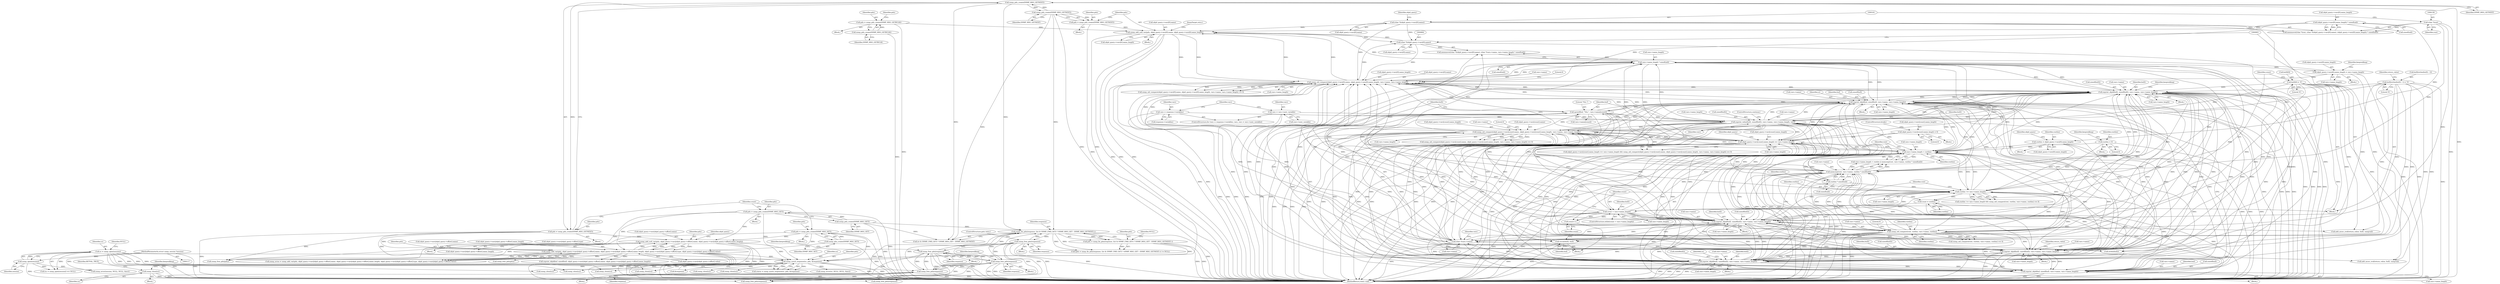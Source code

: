 digraph "0_php_cab1c3b3708eead315e033359d07049b23b147a3_5@API" {
"1000496" [label="(Call,snmp_close(ss))"];
"1000459" [label="(Call,snmp_synch_response(ss, pdu, &response))"];
"1000197" [label="(Call,ss = snmp_open(session))"];
"1000199" [label="(Call,snmp_open(session))"];
"1000120" [label="(MethodParameterIn,struct snmp_session *session)"];
"1000311" [label="(Call,pdu = snmp_pdu_create(SNMP_MSG_SET))"];
"1000313" [label="(Call,snmp_pdu_create(SNMP_MSG_SET))"];
"1000291" [label="(Call,pdu = snmp_pdu_create(SNMP_MSG_GET))"];
"1000293" [label="(Call,snmp_pdu_create(SNMP_MSG_GET))"];
"1001085" [label="(Call,pdu = snmp_fix_pdu(response, ((st & SNMP_CMD_GET) ? SNMP_MSG_GET : SNMP_MSG_GETNEXT) ))"];
"1001087" [label="(Call,snmp_fix_pdu(response, ((st & SNMP_CMD_GET) ? SNMP_MSG_GET : SNMP_MSG_GETNEXT) ))"];
"1001154" [label="(Call,snmp_free_pdu(response))"];
"1001097" [label="(Call,snmp_free_pdu(response))"];
"1000963" [label="(Call,snmp_free_pdu(response))"];
"1001055" [label="(Call,snmp_free_pdu(response))"];
"1000303" [label="(Call,snmp_pdu_create(SNMP_MSG_GETNEXT))"];
"1000246" [label="(Call,snmp_pdu_create(SNMP_MSG_GETNEXT))"];
"1000268" [label="(Call,snmp_add_null_var(pdu, objid_query->vars[0].name, objid_query->vars[0].name_length))"];
"1000250" [label="(Call,pdu = snmp_pdu_create(SNMP_MSG_GETBULK))"];
"1000252" [label="(Call,snmp_pdu_create(SNMP_MSG_GETBULK))"];
"1000244" [label="(Call,pdu = snmp_pdu_create(SNMP_MSG_GETNEXT))"];
"1000893" [label="(Call,(char *)(objid_query->vars[0].name))"];
"1000854" [label="(Call,snmp_oid_compare(objid_query->vars[0].name, objid_query->vars[0].name_length, vars->name, vars->name_length))"];
"1000160" [label="(Call,(char *)(objid_query->vars[0].name))"];
"1000913" [label="(Call,objid_query->vars[0].name_length = vars->name_length)"];
"1000907" [label="(Call,vars->name_length * sizeof(oid))"];
"1000553" [label="(Call,snprint_value(buf2, sizeof(buf2), vars->name, vars->name_length, vars))"];
"1000772" [label="(Call,buf2[0] = '\0')"];
"1000800" [label="(Call,buf2[strlen(buf2) - 1] = '\0')"];
"1000787" [label="(Call,sprintf(buf, \"%lu.\", vars->name[count]))"];
"1001064" [label="(Call,snprint_objid(buf, sizeof(buf), vars->name, vars->name_length))"];
"1000674" [label="(Call,snmp_oid_compare(objid_query->vars[count].name, objid_query->vars[count].name_length, vars->name, vars->name_length))"];
"1000662" [label="(Call,objid_query->vars[count].name_length == vars->name_length)"];
"1000700" [label="(Call,objid_query->vars[count].name_length = 0)"];
"1000877" [label="(Call,snprint_objid(buf2, sizeof(buf2), vars->name, vars->name_length))"];
"1000745" [label="(Call,snprint_objid(buf2, sizeof(buf2), vars->name, vars->name_length))"];
"1000902" [label="(Call,(char *)vars->name)"];
"1000725" [label="(Call,snprint_objid(buf2, sizeof(buf2), vars->name, vars->name_length))"];
"1000814" [label="(Call,snprint_objid(buf2, sizeof(buf2), vars->name, vars->name_length))"];
"1000576" [label="(Call,memcmp(root, vars->name, rootlen * sizeof(oid)))"];
"1000157" [label="(Call,(char *)root)"];
"1000763" [label="(Call,snmp_oid_compare(root, rootlen, vars->name, rootlen))"];
"1000757" [label="(Call,rootlen <= vars->name_length)"];
"1000571" [label="(Call,vars->name_length < rootlen)"];
"1000781" [label="(Call,count < vars->name_length)"];
"1000798" [label="(Call,count++)"];
"1000777" [label="(Call,count = rootlen)"];
"1000179" [label="(Call,rootlen = objid_query->vars[0].name_length)"];
"1000169" [label="(Call,(objid_query->vars[0].name_length) * sizeof(oid))"];
"1000581" [label="(Call,rootlen * sizeof(oid))"];
"1000132" [label="(Call,rootlen = 0)"];
"1000543" [label="(Call,snprint_objid(buf, sizeof(buf), vars->name, vars->name_length))"];
"1000795" [label="(Call,strcat(buf2, buf))"];
"1000501" [label="(Call,vars = response->variables)"];
"1000507" [label="(Call,vars = vars->next_variable)"];
"1000423" [label="(Call,snmp_add_null_var(pdu, objid_query->vars[objid_query->offset].name, objid_query->vars[objid_query->offset].name_length))"];
"1000301" [label="(Call,pdu = snmp_pdu_create(SNMP_MSG_GETNEXT))"];
"1000354" [label="(Call,snmp_add_var(pdu, objid_query->vars[objid_query->offset].name, objid_query->vars[objid_query->offset].name_length, objid_query->vars[objid_query->offset].type, objid_query->vars[objid_query->offset].value))"];
"1001063" [label="(Block,)"];
"1000177" [label="(Call,sizeof(oid))"];
"1001154" [label="(Call,snmp_free_pdu(response))"];
"1000797" [label="(Identifier,buf)"];
"1000243" [label="(Block,)"];
"1000764" [label="(Identifier,root)"];
"1000498" [label="(Identifier,RETVAL_TRUE)"];
"1000269" [label="(Identifier,pdu)"];
"1000808" [label="(Call,add_assoc_zval(return_value, buf2, snmpval))"];
"1000895" [label="(Call,objid_query->vars[0].name)"];
"1000355" [label="(Identifier,pdu)"];
"1000762" [label="(Call,snmp_oid_compare(root, rootlen, vars->name, rootlen) == 0)"];
"1000769" [label="(Identifier,rootlen)"];
"1000809" [label="(Identifier,return_value)"];
"1001055" [label="(Call,snmp_free_pdu(response))"];
"1000494" [label="(Call,snmp_free_pdu(response))"];
"1000200" [label="(Identifier,session)"];
"1000763" [label="(Call,snmp_oid_compare(root, rootlen, vars->name, rootlen))"];
"1000452" [label="(Call,snmp_close(ss))"];
"1000170" [label="(Call,objid_query->vars[0].name_length)"];
"1000500" [label="(ControlStructure,for (vars = response->variables; vars; vars = vars->next_variable))"];
"1000756" [label="(Call,rootlen <= vars->name_length && snmp_oid_compare(root, rootlen, vars->name, rootlen) == 0)"];
"1000314" [label="(Identifier,SNMP_MSG_SET)"];
"1000554" [label="(Identifier,buf2)"];
"1000256" [label="(Identifier,pdu)"];
"1001089" [label="(Call,(st & SNMP_CMD_GET) ? SNMP_MSG_GET : SNMP_MSG_GETNEXT)"];
"1000249" [label="(Block,)"];
"1000547" [label="(Call,vars->name)"];
"1000921" [label="(Call,vars->name_length)"];
"1000133" [label="(Identifier,rootlen)"];
"1000544" [label="(Identifier,buf)"];
"1000543" [label="(Call,snprint_objid(buf, sizeof(buf), vars->name, vars->name_length))"];
"1000545" [label="(Call,sizeof(buf))"];
"1001096" [label="(Block,)"];
"1000709" [label="(ControlStructure,break;)"];
"1000966" [label="(Identifier,keepwalking)"];
"1000507" [label="(Call,vars = vars->next_variable)"];
"1000904" [label="(Call,vars->name)"];
"1000963" [label="(Call,snmp_free_pdu(response))"];
"1000964" [label="(Identifier,response)"];
"1000199" [label="(Call,snmp_open(session))"];
"1000814" [label="(Call,snprint_objid(buf2, sizeof(buf2), vars->name, vars->name_length))"];
"1000661" [label="(Call,objid_query->vars[count].name_length == vars->name_length && snmp_oid_compare(objid_query->vars[count].name, objid_query->vars[count].name_length, vars->name, vars->name_length) == 0)"];
"1000246" [label="(Call,snmp_pdu_create(SNMP_MSG_GETNEXT))"];
"1000787" [label="(Call,sprintf(buf, \"%lu.\", vars->name[count]))"];
"1000825" [label="(Identifier,return_value)"];
"1000869" [label="(Call,vars->name)"];
"1000771" [label="(Block,)"];
"1000877" [label="(Call,snprint_objid(buf2, sizeof(buf2), vars->name, vars->name_length))"];
"1000157" [label="(Call,(char *)root)"];
"1000134" [label="(Literal,0)"];
"1000777" [label="(Call,count = rootlen)"];
"1000132" [label="(Call,rootlen = 0)"];
"1000875" [label="(Literal,0)"];
"1000888" [label="(Identifier,keepwalking)"];
"1000422" [label="(Block,)"];
"1000317" [label="(Call,snmp_close(ss))"];
"1000383" [label="(Call,objid_query->vars[objid_query->offset].value)"];
"1000356" [label="(Call,objid_query->vars[objid_query->offset].name)"];
"1000120" [label="(MethodParameterIn,struct snmp_session *session)"];
"1000902" [label="(Call,(char *)vars->name)"];
"1000800" [label="(Call,buf2[strlen(buf2) - 1] = '\0')"];
"1000583" [label="(Call,sizeof(oid))"];
"1000804" [label="(Call,strlen(buf2))"];
"1000759" [label="(Call,vars->name_length)"];
"1000424" [label="(Identifier,pdu)"];
"1001095" [label="(Identifier,NULL)"];
"1000550" [label="(Call,vars->name_length)"];
"1000311" [label="(Call,pdu = snmp_pdu_create(SNMP_MSG_SET))"];
"1000292" [label="(Identifier,pdu)"];
"1000323" [label="(Identifier,count)"];
"1000450" [label="(Call,snmp_free_pdu(pdu))"];
"1000310" [label="(Block,)"];
"1000957" [label="(Block,)"];
"1000773" [label="(Call,buf2[0])"];
"1000245" [label="(Identifier,pdu)"];
"1000179" [label="(Call,rootlen = objid_query->vars[0].name_length)"];
"1000227" [label="(Identifier,keepwalking)"];
"1001085" [label="(Call,pdu = snmp_fix_pdu(response, ((st & SNMP_CMD_GET) ? SNMP_MSG_GET : SNMP_MSG_GETNEXT) ))"];
"1000393" [label="(Call,snprint_objid(buf, sizeof(buf), objid_query->vars[objid_query->offset].name, objid_query->vars[objid_query->offset].name_length))"];
"1000180" [label="(Identifier,rootlen)"];
"1001056" [label="(Identifier,response)"];
"1000501" [label="(Call,vars = response->variables)"];
"1000508" [label="(Identifier,vars)"];
"1000303" [label="(Call,snmp_pdu_create(SNMP_MSG_GETNEXT))"];
"1000757" [label="(Call,rootlen <= vars->name_length)"];
"1000173" [label="(Identifier,objid_query)"];
"1000560" [label="(Call,vars->name_length)"];
"1000925" [label="(Identifier,keepwalking)"];
"1000758" [label="(Identifier,rootlen)"];
"1001158" [label="(MethodReturn,static void)"];
"1000790" [label="(Call,vars->name[count])"];
"1000313" [label="(Call,snmp_pdu_create(SNMP_MSG_SET))"];
"1001155" [label="(Identifier,response)"];
"1001058" [label="(Identifier,keepwalking)"];
"1000509" [label="(Call,vars->next_variable)"];
"1000434" [label="(Call,objid_query->vars[objid_query->offset].name_length)"];
"1000766" [label="(Call,vars->name)"];
"1000203" [label="(Call,snmp_error(session, NULL, NULL, &err))"];
"1000352" [label="(Call,snmp_errno = snmp_add_var(pdu, objid_query->vars[objid_query->offset].name, objid_query->vars[objid_query->offset].name_length, objid_query->vars[objid_query->offset].type, objid_query->vars[objid_query->offset].value))"];
"1000244" [label="(Call,pdu = snmp_pdu_create(SNMP_MSG_GETNEXT))"];
"1000555" [label="(Call,sizeof(buf2))"];
"1000732" [label="(Call,vars->name_length)"];
"1000190" [label="(Identifier,objid_query)"];
"1000692" [label="(Call,vars->name_length)"];
"1000459" [label="(Call,snmp_synch_response(ss, pdu, &response))"];
"1000462" [label="(Call,&response)"];
"1000788" [label="(Identifier,buf)"];
"1000162" [label="(Call,objid_query->vars[0].name)"];
"1000304" [label="(Identifier,SNMP_MSG_GETNEXT)"];
"1000818" [label="(Call,vars->name)"];
"1001100" [label="(Call,snmp_free_pdu(response))"];
"1000770" [label="(Literal,0)"];
"1000302" [label="(Identifier,pdu)"];
"1000813" [label="(Block,)"];
"1000682" [label="(Call,objid_query->vars[count].name_length)"];
"1000727" [label="(Call,sizeof(buf2))"];
"1000247" [label="(Identifier,SNMP_MSG_GETNEXT)"];
"1000815" [label="(Identifier,buf2)"];
"1000576" [label="(Call,memcmp(root, vars->name, rootlen * sizeof(oid)))"];
"1000724" [label="(Block,)"];
"1000291" [label="(Call,pdu = snmp_pdu_create(SNMP_MSG_GET))"];
"1000277" [label="(Call,objid_query->vars[0].name_length)"];
"1000250" [label="(Call,pdu = snmp_pdu_create(SNMP_MSG_GETBULK))"];
"1000708" [label="(Literal,0)"];
"1001102" [label="(Call,snmp_close(ss))"];
"1000460" [label="(Identifier,ss)"];
"1000678" [label="(Identifier,objid_query)"];
"1000268" [label="(Call,snmp_add_null_var(pdu, objid_query->vars[0].name, objid_query->vars[0].name_length))"];
"1000786" [label="(Block,)"];
"1000779" [label="(Identifier,rootlen)"];
"1000582" [label="(Identifier,rootlen)"];
"1000301" [label="(Call,pdu = snmp_pdu_create(SNMP_MSG_GETNEXT))"];
"1001153" [label="(Block,)"];
"1000914" [label="(Call,objid_query->vars[0].name_length)"];
"1000689" [label="(Call,vars->name)"];
"1000879" [label="(Call,sizeof(buf2))"];
"1000843" [label="(Identifier,st)"];
"1001029" [label="(Block,)"];
"1000749" [label="(Call,vars->name)"];
"1001126" [label="(Call,snmp_close(ss))"];
"1000782" [label="(Identifier,count)"];
"1000122" [label="(Block,)"];
"1001087" [label="(Call,snmp_fix_pdu(response, ((st & SNMP_CMD_GET) ? SNMP_MSG_GET : SNMP_MSG_GETNEXT) ))"];
"1000251" [label="(Identifier,pdu)"];
"1000913" [label="(Call,objid_query->vars[0].name_length = vars->name_length)"];
"1000575" [label="(Identifier,rootlen)"];
"1000881" [label="(Call,vars->name)"];
"1000884" [label="(Call,vars->name_length)"];
"1000662" [label="(Call,objid_query->vars[count].name_length == vars->name_length)"];
"1001098" [label="(Identifier,response)"];
"1000853" [label="(Call,snmp_oid_compare(objid_query->vars[0].name, objid_query->vars[0].name_length, vars->name, vars->name_length) >= 0)"];
"1000563" [label="(Identifier,vars)"];
"1000270" [label="(Call,objid_query->vars[0].name)"];
"1000781" [label="(Call,count < vars->name_length)"];
"1000891" [label="(Block,)"];
"1000457" [label="(Call,status = snmp_synch_response(ss, pdu, &response))"];
"1000480" [label="(Block,)"];
"1000456" [label="(JumpTarget,retry:)"];
"1000907" [label="(Call,vars->name_length * sizeof(oid))"];
"1000198" [label="(Identifier,ss)"];
"1001064" [label="(Call,snprint_objid(buf, sizeof(buf), vars->name, vars->name_length))"];
"1000862" [label="(Call,objid_query->vars[0].name_length)"];
"1000745" [label="(Call,snprint_objid(buf2, sizeof(buf2), vars->name, vars->name_length))"];
"1000776" [label="(Literal,'\0')"];
"1000824" [label="(Call,add_assoc_zval(return_value, buf2, snmpval))"];
"1000581" [label="(Call,rootlen * sizeof(oid))"];
"1000909" [label="(Identifier,vars)"];
"1000802" [label="(Identifier,buf2)"];
"1001071" [label="(Call,vars->name_length)"];
"1000801" [label="(Call,buf2[strlen(buf2) - 1])"];
"1000778" [label="(Identifier,count)"];
"1000789" [label="(Literal,\"%lu.\")"];
"1000417" [label="(Call,snmp_close(ss))"];
"1000423" [label="(Call,snmp_add_null_var(pdu, objid_query->vars[objid_query->offset].name, objid_query->vars[objid_query->offset].name_length))"];
"1000893" [label="(Call,(char *)(objid_query->vars[0].name))"];
"1000876" [label="(Block,)"];
"1000695" [label="(Literal,0)"];
"1000155" [label="(Block,)"];
"1000341" [label="(Identifier,objid_query)"];
"1000497" [label="(Identifier,ss)"];
"1000201" [label="(Identifier,NULL)"];
"1000725" [label="(Call,snprint_objid(buf2, sizeof(buf2), vars->name, vars->name_length))"];
"1001066" [label="(Call,sizeof(buf))"];
"1000807" [label="(Literal,'\0')"];
"1000878" [label="(Identifier,buf2)"];
"1000572" [label="(Call,vars->name_length)"];
"1000290" [label="(Block,)"];
"1000674" [label="(Call,snmp_oid_compare(objid_query->vars[count].name, objid_query->vars[count].name_length, vars->name, vars->name_length))"];
"1000701" [label="(Call,objid_query->vars[count].name_length)"];
"1000855" [label="(Call,objid_query->vars[0].name)"];
"1001068" [label="(Call,vars->name)"];
"1000746" [label="(Identifier,buf2)"];
"1000197" [label="(Call,ss = snmp_open(session))"];
"1000531" [label="(Block,)"];
"1000729" [label="(Call,vars->name)"];
"1000300" [label="(Block,)"];
"1001097" [label="(Call,snmp_free_pdu(response))"];
"1001078" [label="(Identifier,st)"];
"1000772" [label="(Call,buf2[0] = '\0')"];
"1001156" [label="(Call,snmp_close(ss))"];
"1000726" [label="(Identifier,buf2)"];
"1000169" [label="(Call,(objid_query->vars[0].name_length) * sizeof(oid))"];
"1000747" [label="(Call,sizeof(buf2))"];
"1000798" [label="(Call,count++)"];
"1000415" [label="(Call,snmp_free_pdu(pdu))"];
"1000854" [label="(Call,snmp_oid_compare(objid_query->vars[0].name, objid_query->vars[0].name_length, vars->name, vars->name_length))"];
"1000293" [label="(Call,snmp_pdu_create(SNMP_MSG_GET))"];
"1000570" [label="(Call,vars->name_length < rootlen || memcmp(root, vars->name, rootlen * sizeof(oid)))"];
"1001099" [label="(ControlStructure,goto retry;)"];
"1000571" [label="(Call,vars->name_length < rootlen)"];
"1000553" [label="(Call,snprint_value(buf2, sizeof(buf2), vars->name, vars->name_length, vars))"];
"1000160" [label="(Call,(char *)(objid_query->vars[0].name))"];
"1000496" [label="(Call,snmp_close(ss))"];
"1000365" [label="(Call,objid_query->vars[objid_query->offset].name_length)"];
"1000795" [label="(Call,strcat(buf2, buf))"];
"1000252" [label="(Call,snmp_pdu_create(SNMP_MSG_GETBULK))"];
"1000765" [label="(Identifier,rootlen)"];
"1000502" [label="(Identifier,vars)"];
"1000564" [label="(ControlStructure,continue;)"];
"1000752" [label="(Call,vars->name_length)"];
"1000461" [label="(Identifier,pdu)"];
"1000354" [label="(Call,snmp_add_var(pdu, objid_query->vars[objid_query->offset].name, objid_query->vars[objid_query->offset].name_length, objid_query->vars[objid_query->offset].type, objid_query->vars[objid_query->offset].value))"];
"1000294" [label="(Identifier,SNMP_MSG_GET)"];
"1000796" [label="(Identifier,buf2)"];
"1000780" [label="(ControlStructure,while(count < vars->name_length))"];
"1000425" [label="(Call,objid_query->vars[objid_query->offset].name)"];
"1000181" [label="(Call,objid_query->vars[0].name_length)"];
"1000557" [label="(Call,vars->name)"];
"1000816" [label="(Call,sizeof(buf2))"];
"1000663" [label="(Call,objid_query->vars[count].name_length)"];
"1000908" [label="(Call,vars->name_length)"];
"1000253" [label="(Identifier,SNMP_MSG_GETBULK)"];
"1001088" [label="(Identifier,response)"];
"1000673" [label="(Call,snmp_oid_compare(objid_query->vars[count].name, objid_query->vars[count].name_length, vars->name, vars->name_length) == 0)"];
"1000503" [label="(Call,response->variables)"];
"1000506" [label="(Identifier,vars)"];
"1000374" [label="(Call,objid_query->vars[objid_query->offset].type)"];
"1000236" [label="(Block,)"];
"1000670" [label="(Call,vars->name_length)"];
"1000799" [label="(Identifier,count)"];
"1000312" [label="(Identifier,pdu)"];
"1000700" [label="(Call,objid_query->vars[count].name_length = 0)"];
"1000872" [label="(Call,vars->name_length)"];
"1000744" [label="(Block,)"];
"1000142" [label="(Identifier,keepwalking)"];
"1001132" [label="(Call,snmp_error(ss, NULL, NULL, &err))"];
"1001065" [label="(Identifier,buf)"];
"1000821" [label="(Call,vars->name_length)"];
"1000156" [label="(Call,memmove((char *)root, (char *)(objid_query->vars[0].name), (objid_query->vars[0].name_length) * sizeof(oid)))"];
"1000578" [label="(Call,vars->name)"];
"1000911" [label="(Call,sizeof(oid))"];
"1000196" [label="(Call,(ss = snmp_open(session)) == NULL)"];
"1000783" [label="(Call,vars->name_length)"];
"1001086" [label="(Identifier,pdu)"];
"1001084" [label="(Call,(pdu = snmp_fix_pdu(response, ((st & SNMP_CMD_GET) ? SNMP_MSG_GET : SNMP_MSG_GETNEXT) )) != NULL)"];
"1000696" [label="(Block,)"];
"1000159" [label="(Identifier,root)"];
"1000892" [label="(Call,memmove((char *)(objid_query->vars[0].name), (char *)vars->name, vars->name_length * sizeof(oid)))"];
"1000675" [label="(Call,objid_query->vars[count].name)"];
"1000577" [label="(Identifier,root)"];
"1000496" -> "1000480"  [label="AST: "];
"1000496" -> "1000497"  [label="CFG: "];
"1000497" -> "1000496"  [label="AST: "];
"1000498" -> "1000496"  [label="CFG: "];
"1000496" -> "1001158"  [label="DDG: "];
"1000496" -> "1001158"  [label="DDG: "];
"1000459" -> "1000496"  [label="DDG: "];
"1000459" -> "1000457"  [label="AST: "];
"1000459" -> "1000462"  [label="CFG: "];
"1000460" -> "1000459"  [label="AST: "];
"1000461" -> "1000459"  [label="AST: "];
"1000462" -> "1000459"  [label="AST: "];
"1000457" -> "1000459"  [label="CFG: "];
"1000459" -> "1001158"  [label="DDG: "];
"1000459" -> "1001158"  [label="DDG: "];
"1000459" -> "1000317"  [label="DDG: "];
"1000459" -> "1000417"  [label="DDG: "];
"1000459" -> "1000452"  [label="DDG: "];
"1000459" -> "1000457"  [label="DDG: "];
"1000459" -> "1000457"  [label="DDG: "];
"1000459" -> "1000457"  [label="DDG: "];
"1000197" -> "1000459"  [label="DDG: "];
"1000311" -> "1000459"  [label="DDG: "];
"1000291" -> "1000459"  [label="DDG: "];
"1001085" -> "1000459"  [label="DDG: "];
"1000268" -> "1000459"  [label="DDG: "];
"1000423" -> "1000459"  [label="DDG: "];
"1000301" -> "1000459"  [label="DDG: "];
"1000354" -> "1000459"  [label="DDG: "];
"1000459" -> "1001102"  [label="DDG: "];
"1000459" -> "1001126"  [label="DDG: "];
"1000459" -> "1001132"  [label="DDG: "];
"1000459" -> "1001156"  [label="DDG: "];
"1000197" -> "1000196"  [label="AST: "];
"1000197" -> "1000199"  [label="CFG: "];
"1000198" -> "1000197"  [label="AST: "];
"1000199" -> "1000197"  [label="AST: "];
"1000201" -> "1000197"  [label="CFG: "];
"1000197" -> "1001158"  [label="DDG: "];
"1000197" -> "1001158"  [label="DDG: "];
"1000197" -> "1000196"  [label="DDG: "];
"1000199" -> "1000197"  [label="DDG: "];
"1000197" -> "1000317"  [label="DDG: "];
"1000197" -> "1000417"  [label="DDG: "];
"1000197" -> "1000452"  [label="DDG: "];
"1000197" -> "1001156"  [label="DDG: "];
"1000199" -> "1000200"  [label="CFG: "];
"1000200" -> "1000199"  [label="AST: "];
"1000199" -> "1001158"  [label="DDG: "];
"1000199" -> "1000196"  [label="DDG: "];
"1000120" -> "1000199"  [label="DDG: "];
"1000199" -> "1000203"  [label="DDG: "];
"1000120" -> "1000117"  [label="AST: "];
"1000120" -> "1001158"  [label="DDG: "];
"1000120" -> "1000203"  [label="DDG: "];
"1000311" -> "1000310"  [label="AST: "];
"1000311" -> "1000313"  [label="CFG: "];
"1000312" -> "1000311"  [label="AST: "];
"1000313" -> "1000311"  [label="AST: "];
"1000323" -> "1000311"  [label="CFG: "];
"1000311" -> "1001158"  [label="DDG: "];
"1000313" -> "1000311"  [label="DDG: "];
"1000311" -> "1000354"  [label="DDG: "];
"1000311" -> "1000423"  [label="DDG: "];
"1000311" -> "1000450"  [label="DDG: "];
"1000313" -> "1000314"  [label="CFG: "];
"1000314" -> "1000313"  [label="AST: "];
"1000313" -> "1001158"  [label="DDG: "];
"1000291" -> "1000290"  [label="AST: "];
"1000291" -> "1000293"  [label="CFG: "];
"1000292" -> "1000291"  [label="AST: "];
"1000293" -> "1000291"  [label="AST: "];
"1000323" -> "1000291"  [label="CFG: "];
"1000291" -> "1001158"  [label="DDG: "];
"1000293" -> "1000291"  [label="DDG: "];
"1000291" -> "1000354"  [label="DDG: "];
"1000291" -> "1000423"  [label="DDG: "];
"1000291" -> "1000450"  [label="DDG: "];
"1000293" -> "1000294"  [label="CFG: "];
"1000294" -> "1000293"  [label="AST: "];
"1000293" -> "1001158"  [label="DDG: "];
"1000293" -> "1001087"  [label="DDG: "];
"1000293" -> "1001089"  [label="DDG: "];
"1001085" -> "1001084"  [label="AST: "];
"1001085" -> "1001087"  [label="CFG: "];
"1001086" -> "1001085"  [label="AST: "];
"1001087" -> "1001085"  [label="AST: "];
"1001095" -> "1001085"  [label="CFG: "];
"1001085" -> "1001158"  [label="DDG: "];
"1001085" -> "1001158"  [label="DDG: "];
"1001085" -> "1001084"  [label="DDG: "];
"1001087" -> "1001085"  [label="DDG: "];
"1001087" -> "1001085"  [label="DDG: "];
"1001087" -> "1001089"  [label="CFG: "];
"1001088" -> "1001087"  [label="AST: "];
"1001089" -> "1001087"  [label="AST: "];
"1001087" -> "1001158"  [label="DDG: "];
"1001087" -> "1001084"  [label="DDG: "];
"1001087" -> "1001084"  [label="DDG: "];
"1001154" -> "1001087"  [label="DDG: "];
"1001097" -> "1001087"  [label="DDG: "];
"1000963" -> "1001087"  [label="DDG: "];
"1001055" -> "1001087"  [label="DDG: "];
"1000303" -> "1001087"  [label="DDG: "];
"1000246" -> "1001087"  [label="DDG: "];
"1001087" -> "1001097"  [label="DDG: "];
"1001087" -> "1001100"  [label="DDG: "];
"1001154" -> "1001153"  [label="AST: "];
"1001154" -> "1001155"  [label="CFG: "];
"1001155" -> "1001154"  [label="AST: "];
"1000227" -> "1001154"  [label="CFG: "];
"1001154" -> "1001158"  [label="DDG: "];
"1001154" -> "1001158"  [label="DDG: "];
"1001154" -> "1000494"  [label="DDG: "];
"1001154" -> "1000963"  [label="DDG: "];
"1001154" -> "1001055"  [label="DDG: "];
"1001154" -> "1001100"  [label="DDG: "];
"1001097" -> "1001154"  [label="DDG: "];
"1000963" -> "1001154"  [label="DDG: "];
"1001055" -> "1001154"  [label="DDG: "];
"1001097" -> "1001096"  [label="AST: "];
"1001097" -> "1001098"  [label="CFG: "];
"1001098" -> "1001097"  [label="AST: "];
"1001099" -> "1001097"  [label="CFG: "];
"1001097" -> "1001158"  [label="DDG: "];
"1001097" -> "1001158"  [label="DDG: "];
"1001097" -> "1000494"  [label="DDG: "];
"1001097" -> "1000963"  [label="DDG: "];
"1001097" -> "1001055"  [label="DDG: "];
"1001097" -> "1001100"  [label="DDG: "];
"1000963" -> "1000957"  [label="AST: "];
"1000963" -> "1000964"  [label="CFG: "];
"1000964" -> "1000963"  [label="AST: "];
"1000966" -> "1000963"  [label="CFG: "];
"1000963" -> "1001158"  [label="DDG: "];
"1000963" -> "1001158"  [label="DDG: "];
"1000963" -> "1000494"  [label="DDG: "];
"1001055" -> "1000963"  [label="DDG: "];
"1000963" -> "1001055"  [label="DDG: "];
"1000963" -> "1001100"  [label="DDG: "];
"1001055" -> "1001029"  [label="AST: "];
"1001055" -> "1001056"  [label="CFG: "];
"1001056" -> "1001055"  [label="AST: "];
"1001058" -> "1001055"  [label="CFG: "];
"1001055" -> "1001158"  [label="DDG: "];
"1001055" -> "1001158"  [label="DDG: "];
"1001055" -> "1000494"  [label="DDG: "];
"1001055" -> "1001100"  [label="DDG: "];
"1000303" -> "1000301"  [label="AST: "];
"1000303" -> "1000304"  [label="CFG: "];
"1000304" -> "1000303"  [label="AST: "];
"1000301" -> "1000303"  [label="CFG: "];
"1000303" -> "1001158"  [label="DDG: "];
"1000303" -> "1000246"  [label="DDG: "];
"1000303" -> "1000301"  [label="DDG: "];
"1000246" -> "1000303"  [label="DDG: "];
"1000303" -> "1001089"  [label="DDG: "];
"1000246" -> "1000244"  [label="AST: "];
"1000246" -> "1000247"  [label="CFG: "];
"1000247" -> "1000246"  [label="AST: "];
"1000244" -> "1000246"  [label="CFG: "];
"1000246" -> "1001158"  [label="DDG: "];
"1000246" -> "1000244"  [label="DDG: "];
"1000246" -> "1001089"  [label="DDG: "];
"1000268" -> "1000236"  [label="AST: "];
"1000268" -> "1000277"  [label="CFG: "];
"1000269" -> "1000268"  [label="AST: "];
"1000270" -> "1000268"  [label="AST: "];
"1000277" -> "1000268"  [label="AST: "];
"1000456" -> "1000268"  [label="CFG: "];
"1000268" -> "1001158"  [label="DDG: "];
"1000268" -> "1001158"  [label="DDG: "];
"1000268" -> "1001158"  [label="DDG: "];
"1000250" -> "1000268"  [label="DDG: "];
"1000244" -> "1000268"  [label="DDG: "];
"1000893" -> "1000268"  [label="DDG: "];
"1000854" -> "1000268"  [label="DDG: "];
"1000854" -> "1000268"  [label="DDG: "];
"1000160" -> "1000268"  [label="DDG: "];
"1000913" -> "1000268"  [label="DDG: "];
"1000169" -> "1000268"  [label="DDG: "];
"1000268" -> "1000854"  [label="DDG: "];
"1000268" -> "1000854"  [label="DDG: "];
"1000268" -> "1000893"  [label="DDG: "];
"1000250" -> "1000249"  [label="AST: "];
"1000250" -> "1000252"  [label="CFG: "];
"1000251" -> "1000250"  [label="AST: "];
"1000252" -> "1000250"  [label="AST: "];
"1000256" -> "1000250"  [label="CFG: "];
"1000250" -> "1001158"  [label="DDG: "];
"1000252" -> "1000250"  [label="DDG: "];
"1000252" -> "1000253"  [label="CFG: "];
"1000253" -> "1000252"  [label="AST: "];
"1000252" -> "1001158"  [label="DDG: "];
"1000244" -> "1000243"  [label="AST: "];
"1000245" -> "1000244"  [label="AST: "];
"1000269" -> "1000244"  [label="CFG: "];
"1000244" -> "1001158"  [label="DDG: "];
"1000893" -> "1000892"  [label="AST: "];
"1000893" -> "1000895"  [label="CFG: "];
"1000894" -> "1000893"  [label="AST: "];
"1000895" -> "1000893"  [label="AST: "];
"1000903" -> "1000893"  [label="CFG: "];
"1000893" -> "1001158"  [label="DDG: "];
"1000893" -> "1000854"  [label="DDG: "];
"1000893" -> "1000892"  [label="DDG: "];
"1000854" -> "1000893"  [label="DDG: "];
"1000160" -> "1000893"  [label="DDG: "];
"1000854" -> "1000853"  [label="AST: "];
"1000854" -> "1000872"  [label="CFG: "];
"1000855" -> "1000854"  [label="AST: "];
"1000862" -> "1000854"  [label="AST: "];
"1000869" -> "1000854"  [label="AST: "];
"1000872" -> "1000854"  [label="AST: "];
"1000875" -> "1000854"  [label="CFG: "];
"1000854" -> "1001158"  [label="DDG: "];
"1000854" -> "1001158"  [label="DDG: "];
"1000854" -> "1000853"  [label="DDG: "];
"1000854" -> "1000853"  [label="DDG: "];
"1000854" -> "1000853"  [label="DDG: "];
"1000854" -> "1000853"  [label="DDG: "];
"1000160" -> "1000854"  [label="DDG: "];
"1000913" -> "1000854"  [label="DDG: "];
"1000169" -> "1000854"  [label="DDG: "];
"1000674" -> "1000854"  [label="DDG: "];
"1000674" -> "1000854"  [label="DDG: "];
"1000787" -> "1000854"  [label="DDG: "];
"1000745" -> "1000854"  [label="DDG: "];
"1001064" -> "1000854"  [label="DDG: "];
"1001064" -> "1000854"  [label="DDG: "];
"1000902" -> "1000854"  [label="DDG: "];
"1000877" -> "1000854"  [label="DDG: "];
"1000877" -> "1000854"  [label="DDG: "];
"1000725" -> "1000854"  [label="DDG: "];
"1000725" -> "1000854"  [label="DDG: "];
"1000553" -> "1000854"  [label="DDG: "];
"1000553" -> "1000854"  [label="DDG: "];
"1000814" -> "1000854"  [label="DDG: "];
"1000814" -> "1000854"  [label="DDG: "];
"1000576" -> "1000854"  [label="DDG: "];
"1000763" -> "1000854"  [label="DDG: "];
"1000662" -> "1000854"  [label="DDG: "];
"1000757" -> "1000854"  [label="DDG: "];
"1000571" -> "1000854"  [label="DDG: "];
"1000781" -> "1000854"  [label="DDG: "];
"1000907" -> "1000854"  [label="DDG: "];
"1000854" -> "1000877"  [label="DDG: "];
"1000854" -> "1000877"  [label="DDG: "];
"1000854" -> "1000902"  [label="DDG: "];
"1000854" -> "1000907"  [label="DDG: "];
"1000160" -> "1000156"  [label="AST: "];
"1000160" -> "1000162"  [label="CFG: "];
"1000161" -> "1000160"  [label="AST: "];
"1000162" -> "1000160"  [label="AST: "];
"1000173" -> "1000160"  [label="CFG: "];
"1000160" -> "1001158"  [label="DDG: "];
"1000160" -> "1000156"  [label="DDG: "];
"1000913" -> "1000891"  [label="AST: "];
"1000913" -> "1000921"  [label="CFG: "];
"1000914" -> "1000913"  [label="AST: "];
"1000921" -> "1000913"  [label="AST: "];
"1000925" -> "1000913"  [label="CFG: "];
"1000913" -> "1001158"  [label="DDG: "];
"1000913" -> "1001158"  [label="DDG: "];
"1000907" -> "1000913"  [label="DDG: "];
"1000907" -> "1000892"  [label="AST: "];
"1000907" -> "1000911"  [label="CFG: "];
"1000908" -> "1000907"  [label="AST: "];
"1000911" -> "1000907"  [label="AST: "];
"1000892" -> "1000907"  [label="CFG: "];
"1000907" -> "1000543"  [label="DDG: "];
"1000907" -> "1000571"  [label="DDG: "];
"1000907" -> "1000662"  [label="DDG: "];
"1000907" -> "1000725"  [label="DDG: "];
"1000907" -> "1000745"  [label="DDG: "];
"1000907" -> "1000814"  [label="DDG: "];
"1000907" -> "1000877"  [label="DDG: "];
"1000907" -> "1000892"  [label="DDG: "];
"1000553" -> "1000907"  [label="DDG: "];
"1000662" -> "1000907"  [label="DDG: "];
"1000757" -> "1000907"  [label="DDG: "];
"1000571" -> "1000907"  [label="DDG: "];
"1000674" -> "1000907"  [label="DDG: "];
"1000725" -> "1000907"  [label="DDG: "];
"1001064" -> "1000907"  [label="DDG: "];
"1000814" -> "1000907"  [label="DDG: "];
"1000877" -> "1000907"  [label="DDG: "];
"1000781" -> "1000907"  [label="DDG: "];
"1000907" -> "1001064"  [label="DDG: "];
"1000553" -> "1000531"  [label="AST: "];
"1000553" -> "1000563"  [label="CFG: "];
"1000554" -> "1000553"  [label="AST: "];
"1000555" -> "1000553"  [label="AST: "];
"1000557" -> "1000553"  [label="AST: "];
"1000560" -> "1000553"  [label="AST: "];
"1000563" -> "1000553"  [label="AST: "];
"1000564" -> "1000553"  [label="CFG: "];
"1000553" -> "1001158"  [label="DDG: "];
"1000553" -> "1001158"  [label="DDG: "];
"1000553" -> "1001158"  [label="DDG: "];
"1000553" -> "1001158"  [label="DDG: "];
"1000553" -> "1001158"  [label="DDG: "];
"1000553" -> "1000543"  [label="DDG: "];
"1000553" -> "1000543"  [label="DDG: "];
"1000772" -> "1000553"  [label="DDG: "];
"1000800" -> "1000553"  [label="DDG: "];
"1000787" -> "1000553"  [label="DDG: "];
"1000543" -> "1000553"  [label="DDG: "];
"1000543" -> "1000553"  [label="DDG: "];
"1000501" -> "1000553"  [label="DDG: "];
"1000507" -> "1000553"  [label="DDG: "];
"1000553" -> "1000571"  [label="DDG: "];
"1000553" -> "1000576"  [label="DDG: "];
"1000553" -> "1000662"  [label="DDG: "];
"1000553" -> "1000674"  [label="DDG: "];
"1000553" -> "1000725"  [label="DDG: "];
"1000553" -> "1000725"  [label="DDG: "];
"1000553" -> "1000745"  [label="DDG: "];
"1000553" -> "1000745"  [label="DDG: "];
"1000553" -> "1000814"  [label="DDG: "];
"1000553" -> "1000814"  [label="DDG: "];
"1000553" -> "1000877"  [label="DDG: "];
"1000553" -> "1000877"  [label="DDG: "];
"1000553" -> "1000902"  [label="DDG: "];
"1000553" -> "1001064"  [label="DDG: "];
"1000553" -> "1001064"  [label="DDG: "];
"1000772" -> "1000771"  [label="AST: "];
"1000772" -> "1000776"  [label="CFG: "];
"1000773" -> "1000772"  [label="AST: "];
"1000776" -> "1000772"  [label="AST: "];
"1000778" -> "1000772"  [label="CFG: "];
"1000772" -> "1001158"  [label="DDG: "];
"1000772" -> "1000725"  [label="DDG: "];
"1000772" -> "1000745"  [label="DDG: "];
"1000772" -> "1000795"  [label="DDG: "];
"1000772" -> "1000804"  [label="DDG: "];
"1000772" -> "1000808"  [label="DDG: "];
"1000772" -> "1000814"  [label="DDG: "];
"1000772" -> "1000824"  [label="DDG: "];
"1000772" -> "1000877"  [label="DDG: "];
"1000800" -> "1000771"  [label="AST: "];
"1000800" -> "1000807"  [label="CFG: "];
"1000801" -> "1000800"  [label="AST: "];
"1000807" -> "1000800"  [label="AST: "];
"1000809" -> "1000800"  [label="CFG: "];
"1000800" -> "1001158"  [label="DDG: "];
"1000800" -> "1000725"  [label="DDG: "];
"1000800" -> "1000745"  [label="DDG: "];
"1000800" -> "1000795"  [label="DDG: "];
"1000800" -> "1000804"  [label="DDG: "];
"1000800" -> "1000808"  [label="DDG: "];
"1000800" -> "1000814"  [label="DDG: "];
"1000800" -> "1000824"  [label="DDG: "];
"1000800" -> "1000877"  [label="DDG: "];
"1000787" -> "1000786"  [label="AST: "];
"1000787" -> "1000790"  [label="CFG: "];
"1000788" -> "1000787"  [label="AST: "];
"1000789" -> "1000787"  [label="AST: "];
"1000790" -> "1000787"  [label="AST: "];
"1000796" -> "1000787"  [label="CFG: "];
"1000787" -> "1001158"  [label="DDG: "];
"1000787" -> "1001158"  [label="DDG: "];
"1000787" -> "1000543"  [label="DDG: "];
"1000787" -> "1000576"  [label="DDG: "];
"1000787" -> "1000674"  [label="DDG: "];
"1000787" -> "1000725"  [label="DDG: "];
"1000787" -> "1000745"  [label="DDG: "];
"1000787" -> "1000763"  [label="DDG: "];
"1001064" -> "1000787"  [label="DDG: "];
"1000543" -> "1000787"  [label="DDG: "];
"1000795" -> "1000787"  [label="DDG: "];
"1000787" -> "1000795"  [label="DDG: "];
"1000787" -> "1000814"  [label="DDG: "];
"1000787" -> "1000877"  [label="DDG: "];
"1000787" -> "1000902"  [label="DDG: "];
"1000787" -> "1001064"  [label="DDG: "];
"1001064" -> "1001063"  [label="AST: "];
"1001064" -> "1001071"  [label="CFG: "];
"1001065" -> "1001064"  [label="AST: "];
"1001066" -> "1001064"  [label="AST: "];
"1001068" -> "1001064"  [label="AST: "];
"1001071" -> "1001064"  [label="AST: "];
"1001078" -> "1001064"  [label="CFG: "];
"1001064" -> "1001158"  [label="DDG: "];
"1001064" -> "1001158"  [label="DDG: "];
"1001064" -> "1001158"  [label="DDG: "];
"1001064" -> "1001158"  [label="DDG: "];
"1001064" -> "1000543"  [label="DDG: "];
"1001064" -> "1000543"  [label="DDG: "];
"1001064" -> "1000571"  [label="DDG: "];
"1001064" -> "1000576"  [label="DDG: "];
"1001064" -> "1000662"  [label="DDG: "];
"1001064" -> "1000674"  [label="DDG: "];
"1001064" -> "1000725"  [label="DDG: "];
"1001064" -> "1000725"  [label="DDG: "];
"1001064" -> "1000745"  [label="DDG: "];
"1001064" -> "1000745"  [label="DDG: "];
"1001064" -> "1000814"  [label="DDG: "];
"1001064" -> "1000814"  [label="DDG: "];
"1001064" -> "1000877"  [label="DDG: "];
"1001064" -> "1000877"  [label="DDG: "];
"1001064" -> "1000902"  [label="DDG: "];
"1000674" -> "1001064"  [label="DDG: "];
"1000674" -> "1001064"  [label="DDG: "];
"1000745" -> "1001064"  [label="DDG: "];
"1000902" -> "1001064"  [label="DDG: "];
"1000877" -> "1001064"  [label="DDG: "];
"1000877" -> "1001064"  [label="DDG: "];
"1000725" -> "1001064"  [label="DDG: "];
"1000725" -> "1001064"  [label="DDG: "];
"1000814" -> "1001064"  [label="DDG: "];
"1000814" -> "1001064"  [label="DDG: "];
"1000576" -> "1001064"  [label="DDG: "];
"1000763" -> "1001064"  [label="DDG: "];
"1000662" -> "1001064"  [label="DDG: "];
"1000757" -> "1001064"  [label="DDG: "];
"1000571" -> "1001064"  [label="DDG: "];
"1000781" -> "1001064"  [label="DDG: "];
"1000674" -> "1000673"  [label="AST: "];
"1000674" -> "1000692"  [label="CFG: "];
"1000675" -> "1000674"  [label="AST: "];
"1000682" -> "1000674"  [label="AST: "];
"1000689" -> "1000674"  [label="AST: "];
"1000692" -> "1000674"  [label="AST: "];
"1000695" -> "1000674"  [label="CFG: "];
"1000674" -> "1001158"  [label="DDG: "];
"1000674" -> "1001158"  [label="DDG: "];
"1000674" -> "1001158"  [label="DDG: "];
"1000674" -> "1001158"  [label="DDG: "];
"1000674" -> "1000543"  [label="DDG: "];
"1000674" -> "1000543"  [label="DDG: "];
"1000674" -> "1000571"  [label="DDG: "];
"1000674" -> "1000576"  [label="DDG: "];
"1000674" -> "1000662"  [label="DDG: "];
"1000674" -> "1000662"  [label="DDG: "];
"1000674" -> "1000673"  [label="DDG: "];
"1000674" -> "1000673"  [label="DDG: "];
"1000674" -> "1000673"  [label="DDG: "];
"1000674" -> "1000673"  [label="DDG: "];
"1000662" -> "1000674"  [label="DDG: "];
"1000662" -> "1000674"  [label="DDG: "];
"1000745" -> "1000674"  [label="DDG: "];
"1000902" -> "1000674"  [label="DDG: "];
"1000877" -> "1000674"  [label="DDG: "];
"1000725" -> "1000674"  [label="DDG: "];
"1000814" -> "1000674"  [label="DDG: "];
"1000576" -> "1000674"  [label="DDG: "];
"1000763" -> "1000674"  [label="DDG: "];
"1000674" -> "1000725"  [label="DDG: "];
"1000674" -> "1000725"  [label="DDG: "];
"1000674" -> "1000745"  [label="DDG: "];
"1000674" -> "1000745"  [label="DDG: "];
"1000674" -> "1000814"  [label="DDG: "];
"1000674" -> "1000814"  [label="DDG: "];
"1000674" -> "1000877"  [label="DDG: "];
"1000674" -> "1000877"  [label="DDG: "];
"1000674" -> "1000902"  [label="DDG: "];
"1000662" -> "1000661"  [label="AST: "];
"1000662" -> "1000670"  [label="CFG: "];
"1000663" -> "1000662"  [label="AST: "];
"1000670" -> "1000662"  [label="AST: "];
"1000678" -> "1000662"  [label="CFG: "];
"1000661" -> "1000662"  [label="CFG: "];
"1000662" -> "1001158"  [label="DDG: "];
"1000662" -> "1001158"  [label="DDG: "];
"1000662" -> "1000543"  [label="DDG: "];
"1000662" -> "1000571"  [label="DDG: "];
"1000662" -> "1000661"  [label="DDG: "];
"1000662" -> "1000661"  [label="DDG: "];
"1000700" -> "1000662"  [label="DDG: "];
"1000877" -> "1000662"  [label="DDG: "];
"1000757" -> "1000662"  [label="DDG: "];
"1000571" -> "1000662"  [label="DDG: "];
"1000725" -> "1000662"  [label="DDG: "];
"1000814" -> "1000662"  [label="DDG: "];
"1000781" -> "1000662"  [label="DDG: "];
"1000662" -> "1000725"  [label="DDG: "];
"1000662" -> "1000745"  [label="DDG: "];
"1000662" -> "1000814"  [label="DDG: "];
"1000662" -> "1000877"  [label="DDG: "];
"1000700" -> "1000696"  [label="AST: "];
"1000700" -> "1000708"  [label="CFG: "];
"1000701" -> "1000700"  [label="AST: "];
"1000708" -> "1000700"  [label="AST: "];
"1000709" -> "1000700"  [label="CFG: "];
"1000700" -> "1001158"  [label="DDG: "];
"1000877" -> "1000876"  [label="AST: "];
"1000877" -> "1000884"  [label="CFG: "];
"1000878" -> "1000877"  [label="AST: "];
"1000879" -> "1000877"  [label="AST: "];
"1000881" -> "1000877"  [label="AST: "];
"1000884" -> "1000877"  [label="AST: "];
"1000888" -> "1000877"  [label="CFG: "];
"1000877" -> "1001158"  [label="DDG: "];
"1000877" -> "1001158"  [label="DDG: "];
"1000877" -> "1001158"  [label="DDG: "];
"1000877" -> "1001158"  [label="DDG: "];
"1000877" -> "1000543"  [label="DDG: "];
"1000877" -> "1000543"  [label="DDG: "];
"1000877" -> "1000571"  [label="DDG: "];
"1000877" -> "1000576"  [label="DDG: "];
"1000877" -> "1000725"  [label="DDG: "];
"1000877" -> "1000725"  [label="DDG: "];
"1000877" -> "1000745"  [label="DDG: "];
"1000877" -> "1000745"  [label="DDG: "];
"1000877" -> "1000814"  [label="DDG: "];
"1000877" -> "1000814"  [label="DDG: "];
"1000745" -> "1000877"  [label="DDG: "];
"1000902" -> "1000877"  [label="DDG: "];
"1000725" -> "1000877"  [label="DDG: "];
"1000725" -> "1000877"  [label="DDG: "];
"1000814" -> "1000877"  [label="DDG: "];
"1000814" -> "1000877"  [label="DDG: "];
"1000576" -> "1000877"  [label="DDG: "];
"1000763" -> "1000877"  [label="DDG: "];
"1000757" -> "1000877"  [label="DDG: "];
"1000571" -> "1000877"  [label="DDG: "];
"1000781" -> "1000877"  [label="DDG: "];
"1000877" -> "1000902"  [label="DDG: "];
"1000745" -> "1000744"  [label="AST: "];
"1000745" -> "1000752"  [label="CFG: "];
"1000746" -> "1000745"  [label="AST: "];
"1000747" -> "1000745"  [label="AST: "];
"1000749" -> "1000745"  [label="AST: "];
"1000752" -> "1000745"  [label="AST: "];
"1000758" -> "1000745"  [label="CFG: "];
"1000745" -> "1001158"  [label="DDG: "];
"1000745" -> "1001158"  [label="DDG: "];
"1000745" -> "1000543"  [label="DDG: "];
"1000745" -> "1000576"  [label="DDG: "];
"1000745" -> "1000725"  [label="DDG: "];
"1000902" -> "1000745"  [label="DDG: "];
"1000725" -> "1000745"  [label="DDG: "];
"1000725" -> "1000745"  [label="DDG: "];
"1000814" -> "1000745"  [label="DDG: "];
"1000814" -> "1000745"  [label="DDG: "];
"1000576" -> "1000745"  [label="DDG: "];
"1000763" -> "1000745"  [label="DDG: "];
"1000757" -> "1000745"  [label="DDG: "];
"1000571" -> "1000745"  [label="DDG: "];
"1000781" -> "1000745"  [label="DDG: "];
"1000745" -> "1000757"  [label="DDG: "];
"1000745" -> "1000763"  [label="DDG: "];
"1000745" -> "1000795"  [label="DDG: "];
"1000745" -> "1000804"  [label="DDG: "];
"1000745" -> "1000808"  [label="DDG: "];
"1000745" -> "1000814"  [label="DDG: "];
"1000745" -> "1000902"  [label="DDG: "];
"1000902" -> "1000892"  [label="AST: "];
"1000902" -> "1000904"  [label="CFG: "];
"1000903" -> "1000902"  [label="AST: "];
"1000904" -> "1000902"  [label="AST: "];
"1000909" -> "1000902"  [label="CFG: "];
"1000902" -> "1001158"  [label="DDG: "];
"1000902" -> "1000543"  [label="DDG: "];
"1000902" -> "1000576"  [label="DDG: "];
"1000902" -> "1000725"  [label="DDG: "];
"1000902" -> "1000814"  [label="DDG: "];
"1000902" -> "1000892"  [label="DDG: "];
"1000725" -> "1000902"  [label="DDG: "];
"1000814" -> "1000902"  [label="DDG: "];
"1000576" -> "1000902"  [label="DDG: "];
"1000763" -> "1000902"  [label="DDG: "];
"1000725" -> "1000724"  [label="AST: "];
"1000725" -> "1000732"  [label="CFG: "];
"1000726" -> "1000725"  [label="AST: "];
"1000727" -> "1000725"  [label="AST: "];
"1000729" -> "1000725"  [label="AST: "];
"1000732" -> "1000725"  [label="AST: "];
"1000843" -> "1000725"  [label="CFG: "];
"1000725" -> "1001158"  [label="DDG: "];
"1000725" -> "1001158"  [label="DDG: "];
"1000725" -> "1001158"  [label="DDG: "];
"1000725" -> "1001158"  [label="DDG: "];
"1000725" -> "1000543"  [label="DDG: "];
"1000725" -> "1000543"  [label="DDG: "];
"1000725" -> "1000571"  [label="DDG: "];
"1000725" -> "1000576"  [label="DDG: "];
"1000814" -> "1000725"  [label="DDG: "];
"1000814" -> "1000725"  [label="DDG: "];
"1000576" -> "1000725"  [label="DDG: "];
"1000763" -> "1000725"  [label="DDG: "];
"1000757" -> "1000725"  [label="DDG: "];
"1000571" -> "1000725"  [label="DDG: "];
"1000781" -> "1000725"  [label="DDG: "];
"1000725" -> "1000814"  [label="DDG: "];
"1000725" -> "1000814"  [label="DDG: "];
"1000814" -> "1000813"  [label="AST: "];
"1000814" -> "1000821"  [label="CFG: "];
"1000815" -> "1000814"  [label="AST: "];
"1000816" -> "1000814"  [label="AST: "];
"1000818" -> "1000814"  [label="AST: "];
"1000821" -> "1000814"  [label="AST: "];
"1000825" -> "1000814"  [label="CFG: "];
"1000814" -> "1001158"  [label="DDG: "];
"1000814" -> "1001158"  [label="DDG: "];
"1000814" -> "1001158"  [label="DDG: "];
"1000814" -> "1000543"  [label="DDG: "];
"1000814" -> "1000543"  [label="DDG: "];
"1000814" -> "1000571"  [label="DDG: "];
"1000814" -> "1000576"  [label="DDG: "];
"1000576" -> "1000814"  [label="DDG: "];
"1000763" -> "1000814"  [label="DDG: "];
"1000757" -> "1000814"  [label="DDG: "];
"1000571" -> "1000814"  [label="DDG: "];
"1000781" -> "1000814"  [label="DDG: "];
"1000814" -> "1000824"  [label="DDG: "];
"1000576" -> "1000570"  [label="AST: "];
"1000576" -> "1000581"  [label="CFG: "];
"1000577" -> "1000576"  [label="AST: "];
"1000578" -> "1000576"  [label="AST: "];
"1000581" -> "1000576"  [label="AST: "];
"1000570" -> "1000576"  [label="CFG: "];
"1000576" -> "1001158"  [label="DDG: "];
"1000576" -> "1001158"  [label="DDG: "];
"1000576" -> "1001158"  [label="DDG: "];
"1000576" -> "1000543"  [label="DDG: "];
"1000576" -> "1000570"  [label="DDG: "];
"1000576" -> "1000570"  [label="DDG: "];
"1000576" -> "1000570"  [label="DDG: "];
"1000157" -> "1000576"  [label="DDG: "];
"1000763" -> "1000576"  [label="DDG: "];
"1000763" -> "1000576"  [label="DDG: "];
"1000581" -> "1000576"  [label="DDG: "];
"1000576" -> "1000763"  [label="DDG: "];
"1000157" -> "1000156"  [label="AST: "];
"1000157" -> "1000159"  [label="CFG: "];
"1000158" -> "1000157"  [label="AST: "];
"1000159" -> "1000157"  [label="AST: "];
"1000161" -> "1000157"  [label="CFG: "];
"1000157" -> "1001158"  [label="DDG: "];
"1000157" -> "1000156"  [label="DDG: "];
"1000157" -> "1000763"  [label="DDG: "];
"1000763" -> "1000762"  [label="AST: "];
"1000763" -> "1000769"  [label="CFG: "];
"1000764" -> "1000763"  [label="AST: "];
"1000765" -> "1000763"  [label="AST: "];
"1000766" -> "1000763"  [label="AST: "];
"1000769" -> "1000763"  [label="AST: "];
"1000770" -> "1000763"  [label="CFG: "];
"1000763" -> "1001158"  [label="DDG: "];
"1000763" -> "1001158"  [label="DDG: "];
"1000763" -> "1001158"  [label="DDG: "];
"1000763" -> "1000543"  [label="DDG: "];
"1000763" -> "1000571"  [label="DDG: "];
"1000763" -> "1000757"  [label="DDG: "];
"1000763" -> "1000762"  [label="DDG: "];
"1000763" -> "1000762"  [label="DDG: "];
"1000763" -> "1000762"  [label="DDG: "];
"1000757" -> "1000763"  [label="DDG: "];
"1000763" -> "1000777"  [label="DDG: "];
"1000757" -> "1000756"  [label="AST: "];
"1000757" -> "1000759"  [label="CFG: "];
"1000758" -> "1000757"  [label="AST: "];
"1000759" -> "1000757"  [label="AST: "];
"1000764" -> "1000757"  [label="CFG: "];
"1000756" -> "1000757"  [label="CFG: "];
"1000757" -> "1001158"  [label="DDG: "];
"1000757" -> "1001158"  [label="DDG: "];
"1000757" -> "1000543"  [label="DDG: "];
"1000757" -> "1000571"  [label="DDG: "];
"1000757" -> "1000571"  [label="DDG: "];
"1000757" -> "1000756"  [label="DDG: "];
"1000757" -> "1000756"  [label="DDG: "];
"1000571" -> "1000757"  [label="DDG: "];
"1000179" -> "1000757"  [label="DDG: "];
"1000581" -> "1000757"  [label="DDG: "];
"1000132" -> "1000757"  [label="DDG: "];
"1000757" -> "1000777"  [label="DDG: "];
"1000757" -> "1000781"  [label="DDG: "];
"1000571" -> "1000570"  [label="AST: "];
"1000571" -> "1000575"  [label="CFG: "];
"1000572" -> "1000571"  [label="AST: "];
"1000575" -> "1000571"  [label="AST: "];
"1000577" -> "1000571"  [label="CFG: "];
"1000570" -> "1000571"  [label="CFG: "];
"1000571" -> "1001158"  [label="DDG: "];
"1000571" -> "1001158"  [label="DDG: "];
"1000571" -> "1000543"  [label="DDG: "];
"1000571" -> "1000570"  [label="DDG: "];
"1000571" -> "1000570"  [label="DDG: "];
"1000781" -> "1000571"  [label="DDG: "];
"1000179" -> "1000571"  [label="DDG: "];
"1000581" -> "1000571"  [label="DDG: "];
"1000132" -> "1000571"  [label="DDG: "];
"1000571" -> "1000581"  [label="DDG: "];
"1000781" -> "1000780"  [label="AST: "];
"1000781" -> "1000783"  [label="CFG: "];
"1000782" -> "1000781"  [label="AST: "];
"1000783" -> "1000781"  [label="AST: "];
"1000788" -> "1000781"  [label="CFG: "];
"1000802" -> "1000781"  [label="CFG: "];
"1000781" -> "1001158"  [label="DDG: "];
"1000781" -> "1001158"  [label="DDG: "];
"1000781" -> "1001158"  [label="DDG: "];
"1000781" -> "1000543"  [label="DDG: "];
"1000798" -> "1000781"  [label="DDG: "];
"1000777" -> "1000781"  [label="DDG: "];
"1000781" -> "1000798"  [label="DDG: "];
"1000798" -> "1000786"  [label="AST: "];
"1000798" -> "1000799"  [label="CFG: "];
"1000799" -> "1000798"  [label="AST: "];
"1000782" -> "1000798"  [label="CFG: "];
"1000777" -> "1000771"  [label="AST: "];
"1000777" -> "1000779"  [label="CFG: "];
"1000778" -> "1000777"  [label="AST: "];
"1000779" -> "1000777"  [label="AST: "];
"1000782" -> "1000777"  [label="CFG: "];
"1000777" -> "1001158"  [label="DDG: "];
"1000179" -> "1000155"  [label="AST: "];
"1000179" -> "1000181"  [label="CFG: "];
"1000180" -> "1000179"  [label="AST: "];
"1000181" -> "1000179"  [label="AST: "];
"1000190" -> "1000179"  [label="CFG: "];
"1000179" -> "1001158"  [label="DDG: "];
"1000179" -> "1001158"  [label="DDG: "];
"1000169" -> "1000179"  [label="DDG: "];
"1000169" -> "1000156"  [label="AST: "];
"1000169" -> "1000177"  [label="CFG: "];
"1000170" -> "1000169"  [label="AST: "];
"1000177" -> "1000169"  [label="AST: "];
"1000156" -> "1000169"  [label="CFG: "];
"1000169" -> "1000156"  [label="DDG: "];
"1000581" -> "1000583"  [label="CFG: "];
"1000582" -> "1000581"  [label="AST: "];
"1000583" -> "1000581"  [label="AST: "];
"1000581" -> "1001158"  [label="DDG: "];
"1000132" -> "1000122"  [label="AST: "];
"1000132" -> "1000134"  [label="CFG: "];
"1000133" -> "1000132"  [label="AST: "];
"1000134" -> "1000132"  [label="AST: "];
"1000142" -> "1000132"  [label="CFG: "];
"1000132" -> "1001158"  [label="DDG: "];
"1000543" -> "1000531"  [label="AST: "];
"1000543" -> "1000550"  [label="CFG: "];
"1000544" -> "1000543"  [label="AST: "];
"1000545" -> "1000543"  [label="AST: "];
"1000547" -> "1000543"  [label="AST: "];
"1000550" -> "1000543"  [label="AST: "];
"1000554" -> "1000543"  [label="CFG: "];
"1000543" -> "1001158"  [label="DDG: "];
"1000543" -> "1001158"  [label="DDG: "];
"1000795" -> "1000786"  [label="AST: "];
"1000795" -> "1000797"  [label="CFG: "];
"1000796" -> "1000795"  [label="AST: "];
"1000797" -> "1000795"  [label="AST: "];
"1000799" -> "1000795"  [label="CFG: "];
"1000795" -> "1001158"  [label="DDG: "];
"1000795" -> "1001158"  [label="DDG: "];
"1000795" -> "1000804"  [label="DDG: "];
"1000501" -> "1000500"  [label="AST: "];
"1000501" -> "1000503"  [label="CFG: "];
"1000502" -> "1000501"  [label="AST: "];
"1000503" -> "1000501"  [label="AST: "];
"1000506" -> "1000501"  [label="CFG: "];
"1000501" -> "1001158"  [label="DDG: "];
"1000501" -> "1001158"  [label="DDG: "];
"1000507" -> "1000500"  [label="AST: "];
"1000507" -> "1000509"  [label="CFG: "];
"1000508" -> "1000507"  [label="AST: "];
"1000509" -> "1000507"  [label="AST: "];
"1000506" -> "1000507"  [label="CFG: "];
"1000507" -> "1001158"  [label="DDG: "];
"1000507" -> "1001158"  [label="DDG: "];
"1000423" -> "1000422"  [label="AST: "];
"1000423" -> "1000434"  [label="CFG: "];
"1000424" -> "1000423"  [label="AST: "];
"1000425" -> "1000423"  [label="AST: "];
"1000434" -> "1000423"  [label="AST: "];
"1000341" -> "1000423"  [label="CFG: "];
"1000423" -> "1001158"  [label="DDG: "];
"1000423" -> "1001158"  [label="DDG: "];
"1000423" -> "1001158"  [label="DDG: "];
"1000423" -> "1000354"  [label="DDG: "];
"1000423" -> "1000354"  [label="DDG: "];
"1000423" -> "1000354"  [label="DDG: "];
"1000301" -> "1000423"  [label="DDG: "];
"1000354" -> "1000423"  [label="DDG: "];
"1000354" -> "1000423"  [label="DDG: "];
"1000354" -> "1000423"  [label="DDG: "];
"1000423" -> "1000450"  [label="DDG: "];
"1000301" -> "1000300"  [label="AST: "];
"1000302" -> "1000301"  [label="AST: "];
"1000323" -> "1000301"  [label="CFG: "];
"1000301" -> "1001158"  [label="DDG: "];
"1000301" -> "1000354"  [label="DDG: "];
"1000301" -> "1000450"  [label="DDG: "];
"1000354" -> "1000352"  [label="AST: "];
"1000354" -> "1000383"  [label="CFG: "];
"1000355" -> "1000354"  [label="AST: "];
"1000356" -> "1000354"  [label="AST: "];
"1000365" -> "1000354"  [label="AST: "];
"1000374" -> "1000354"  [label="AST: "];
"1000383" -> "1000354"  [label="AST: "];
"1000352" -> "1000354"  [label="CFG: "];
"1000354" -> "1001158"  [label="DDG: "];
"1000354" -> "1001158"  [label="DDG: "];
"1000354" -> "1001158"  [label="DDG: "];
"1000354" -> "1001158"  [label="DDG: "];
"1000354" -> "1000352"  [label="DDG: "];
"1000354" -> "1000352"  [label="DDG: "];
"1000354" -> "1000352"  [label="DDG: "];
"1000354" -> "1000352"  [label="DDG: "];
"1000354" -> "1000352"  [label="DDG: "];
"1000354" -> "1000393"  [label="DDG: "];
"1000354" -> "1000393"  [label="DDG: "];
"1000354" -> "1000415"  [label="DDG: "];
"1000354" -> "1000450"  [label="DDG: "];
}
